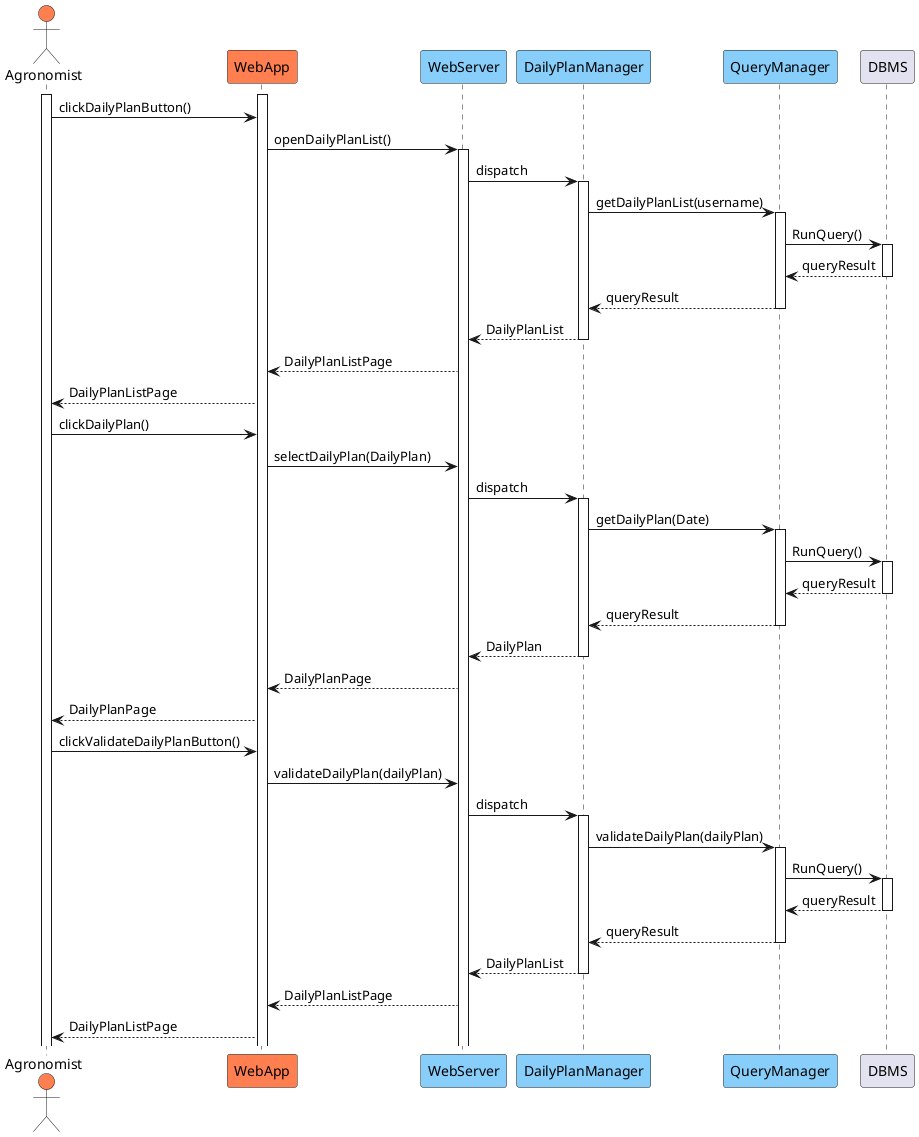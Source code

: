 @startuml
'skinparam style strictuml
'skinparam monochrome true
skinparam actorStyle awsome

actor Agronomist #Coral
participant WebApp #Coral
participant WebServer #LightSkyBlue
'participant UserManager #LightSkyBlue
participant DailyPlanManager #LightSkyBlue
'participant ForumManager #LightSkyBlue
'participant RequestManager #LightSkyBlue
'participant WeatherForecastManager #LightSkyBlue

participant QueryManager #LightSkyBlue
participant DBMS

'participant WeatherForecastService #ADD1B2

Activate Agronomist
Activate WebApp


Agronomist->WebApp: clickDailyPlanButton()

WebApp->WebServer: openDailyPlanList()
Activate WebServer

WebServer->DailyPlanManager: dispatch
Activate DailyPlanManager

DailyPlanManager->QueryManager: getDailyPlanList(username)
Activate QueryManager

QueryManager->DBMS: RunQuery()

Activate DBMS

DBMS-->QueryManager : queryResult

Deactivate DBMS
QueryManager-->DailyPlanManager: queryResult

Deactivate QueryManager

DailyPlanManager-->WebServer: DailyPlanList
Deactivate DailyPlanManager
WebServer-->WebApp:DailyPlanListPage
WebApp-->Agronomist:DailyPlanListPage

Agronomist->WebApp: clickDailyPlan()
WebApp->WebServer: selectDailyPlan(DailyPlan)

WebServer->DailyPlanManager: dispatch
Activate DailyPlanManager

DailyPlanManager->QueryManager: getDailyPlan(Date)
Activate QueryManager

QueryManager->DBMS: RunQuery()

Activate DBMS

DBMS-->QueryManager : queryResult

Deactivate DBMS
QueryManager-->DailyPlanManager: queryResult

Deactivate QueryManager

DailyPlanManager-->WebServer: DailyPlan

Deactivate DailyPlanManager

WebServer-->WebApp: DailyPlanPage

WebApp-->Agronomist: DailyPlanPage

''''''''''''''''''

Agronomist->WebApp: clickValidateDailyPlanButton()

WebApp->WebServer: validateDailyPlan(dailyPlan)

WebServer->DailyPlanManager: dispatch
Activate DailyPlanManager

DailyPlanManager->QueryManager: validateDailyPlan(dailyPlan)
Activate QueryManager

QueryManager->DBMS: RunQuery()

Activate DBMS

DBMS-->QueryManager : queryResult

Deactivate DBMS
QueryManager-->DailyPlanManager: queryResult

Deactivate QueryManager

DailyPlanManager-->WebServer: DailyPlanList
Deactivate DailyPlanManager
WebServer-->WebApp:DailyPlanListPage
WebApp-->Agronomist:DailyPlanListPage

@enduml
